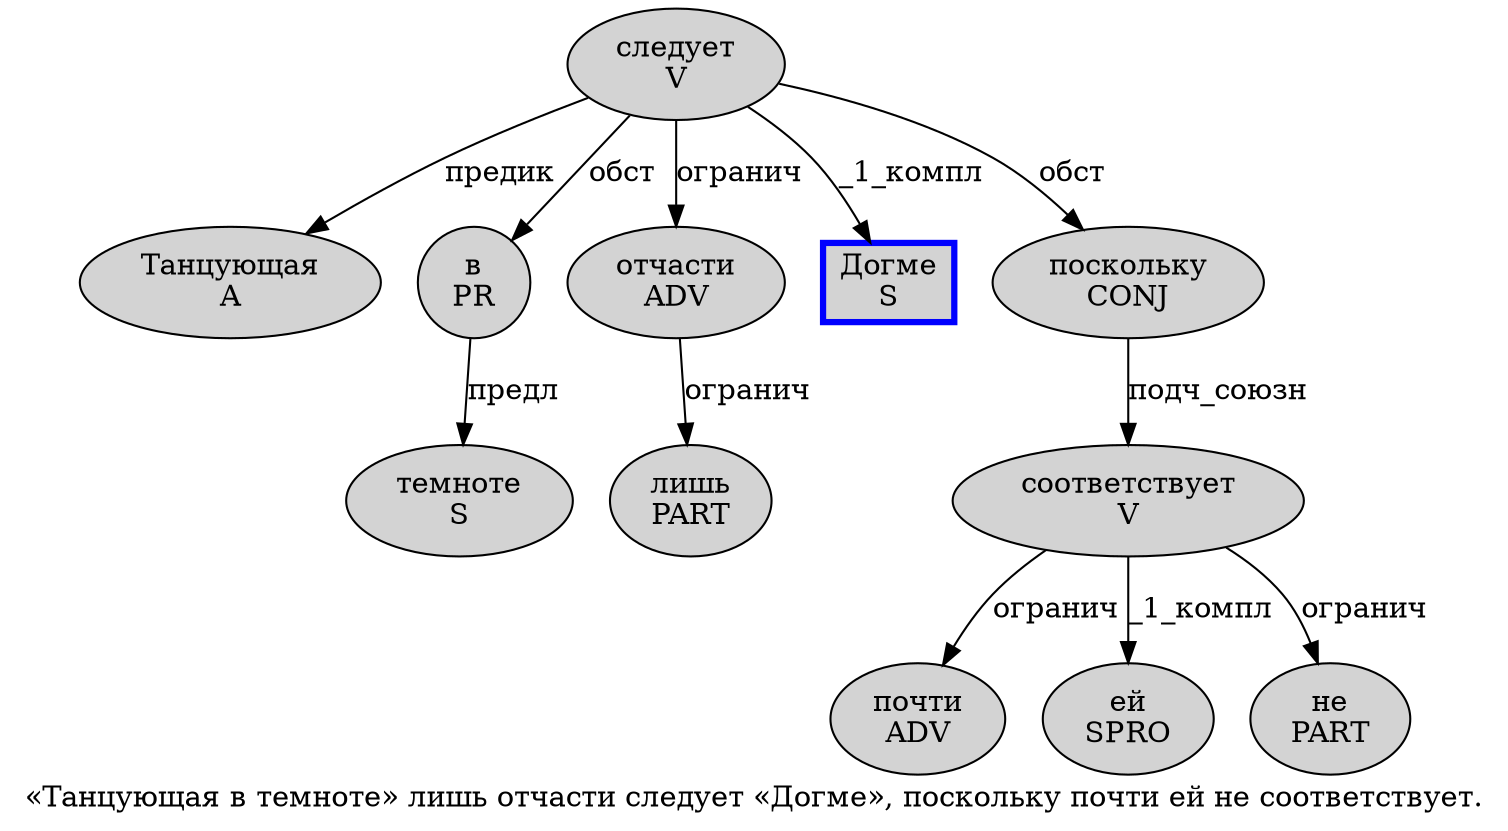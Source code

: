 digraph SENTENCE_1570 {
	graph [label="«Танцующая в темноте» лишь отчасти следует «Догме», поскольку почти ей не соответствует."]
	node [style=filled]
		1 [label="Танцующая
A" color="" fillcolor=lightgray penwidth=1 shape=ellipse]
		2 [label="в
PR" color="" fillcolor=lightgray penwidth=1 shape=ellipse]
		3 [label="темноте
S" color="" fillcolor=lightgray penwidth=1 shape=ellipse]
		5 [label="лишь
PART" color="" fillcolor=lightgray penwidth=1 shape=ellipse]
		6 [label="отчасти
ADV" color="" fillcolor=lightgray penwidth=1 shape=ellipse]
		7 [label="следует
V" color="" fillcolor=lightgray penwidth=1 shape=ellipse]
		9 [label="Догме
S" color=blue fillcolor=lightgray penwidth=3 shape=box]
		12 [label="поскольку
CONJ" color="" fillcolor=lightgray penwidth=1 shape=ellipse]
		13 [label="почти
ADV" color="" fillcolor=lightgray penwidth=1 shape=ellipse]
		14 [label="ей
SPRO" color="" fillcolor=lightgray penwidth=1 shape=ellipse]
		15 [label="не
PART" color="" fillcolor=lightgray penwidth=1 shape=ellipse]
		16 [label="соответствует
V" color="" fillcolor=lightgray penwidth=1 shape=ellipse]
			16 -> 13 [label="огранич"]
			16 -> 14 [label="_1_компл"]
			16 -> 15 [label="огранич"]
			7 -> 1 [label="предик"]
			7 -> 2 [label="обст"]
			7 -> 6 [label="огранич"]
			7 -> 9 [label="_1_компл"]
			7 -> 12 [label="обст"]
			12 -> 16 [label="подч_союзн"]
			2 -> 3 [label="предл"]
			6 -> 5 [label="огранич"]
}
